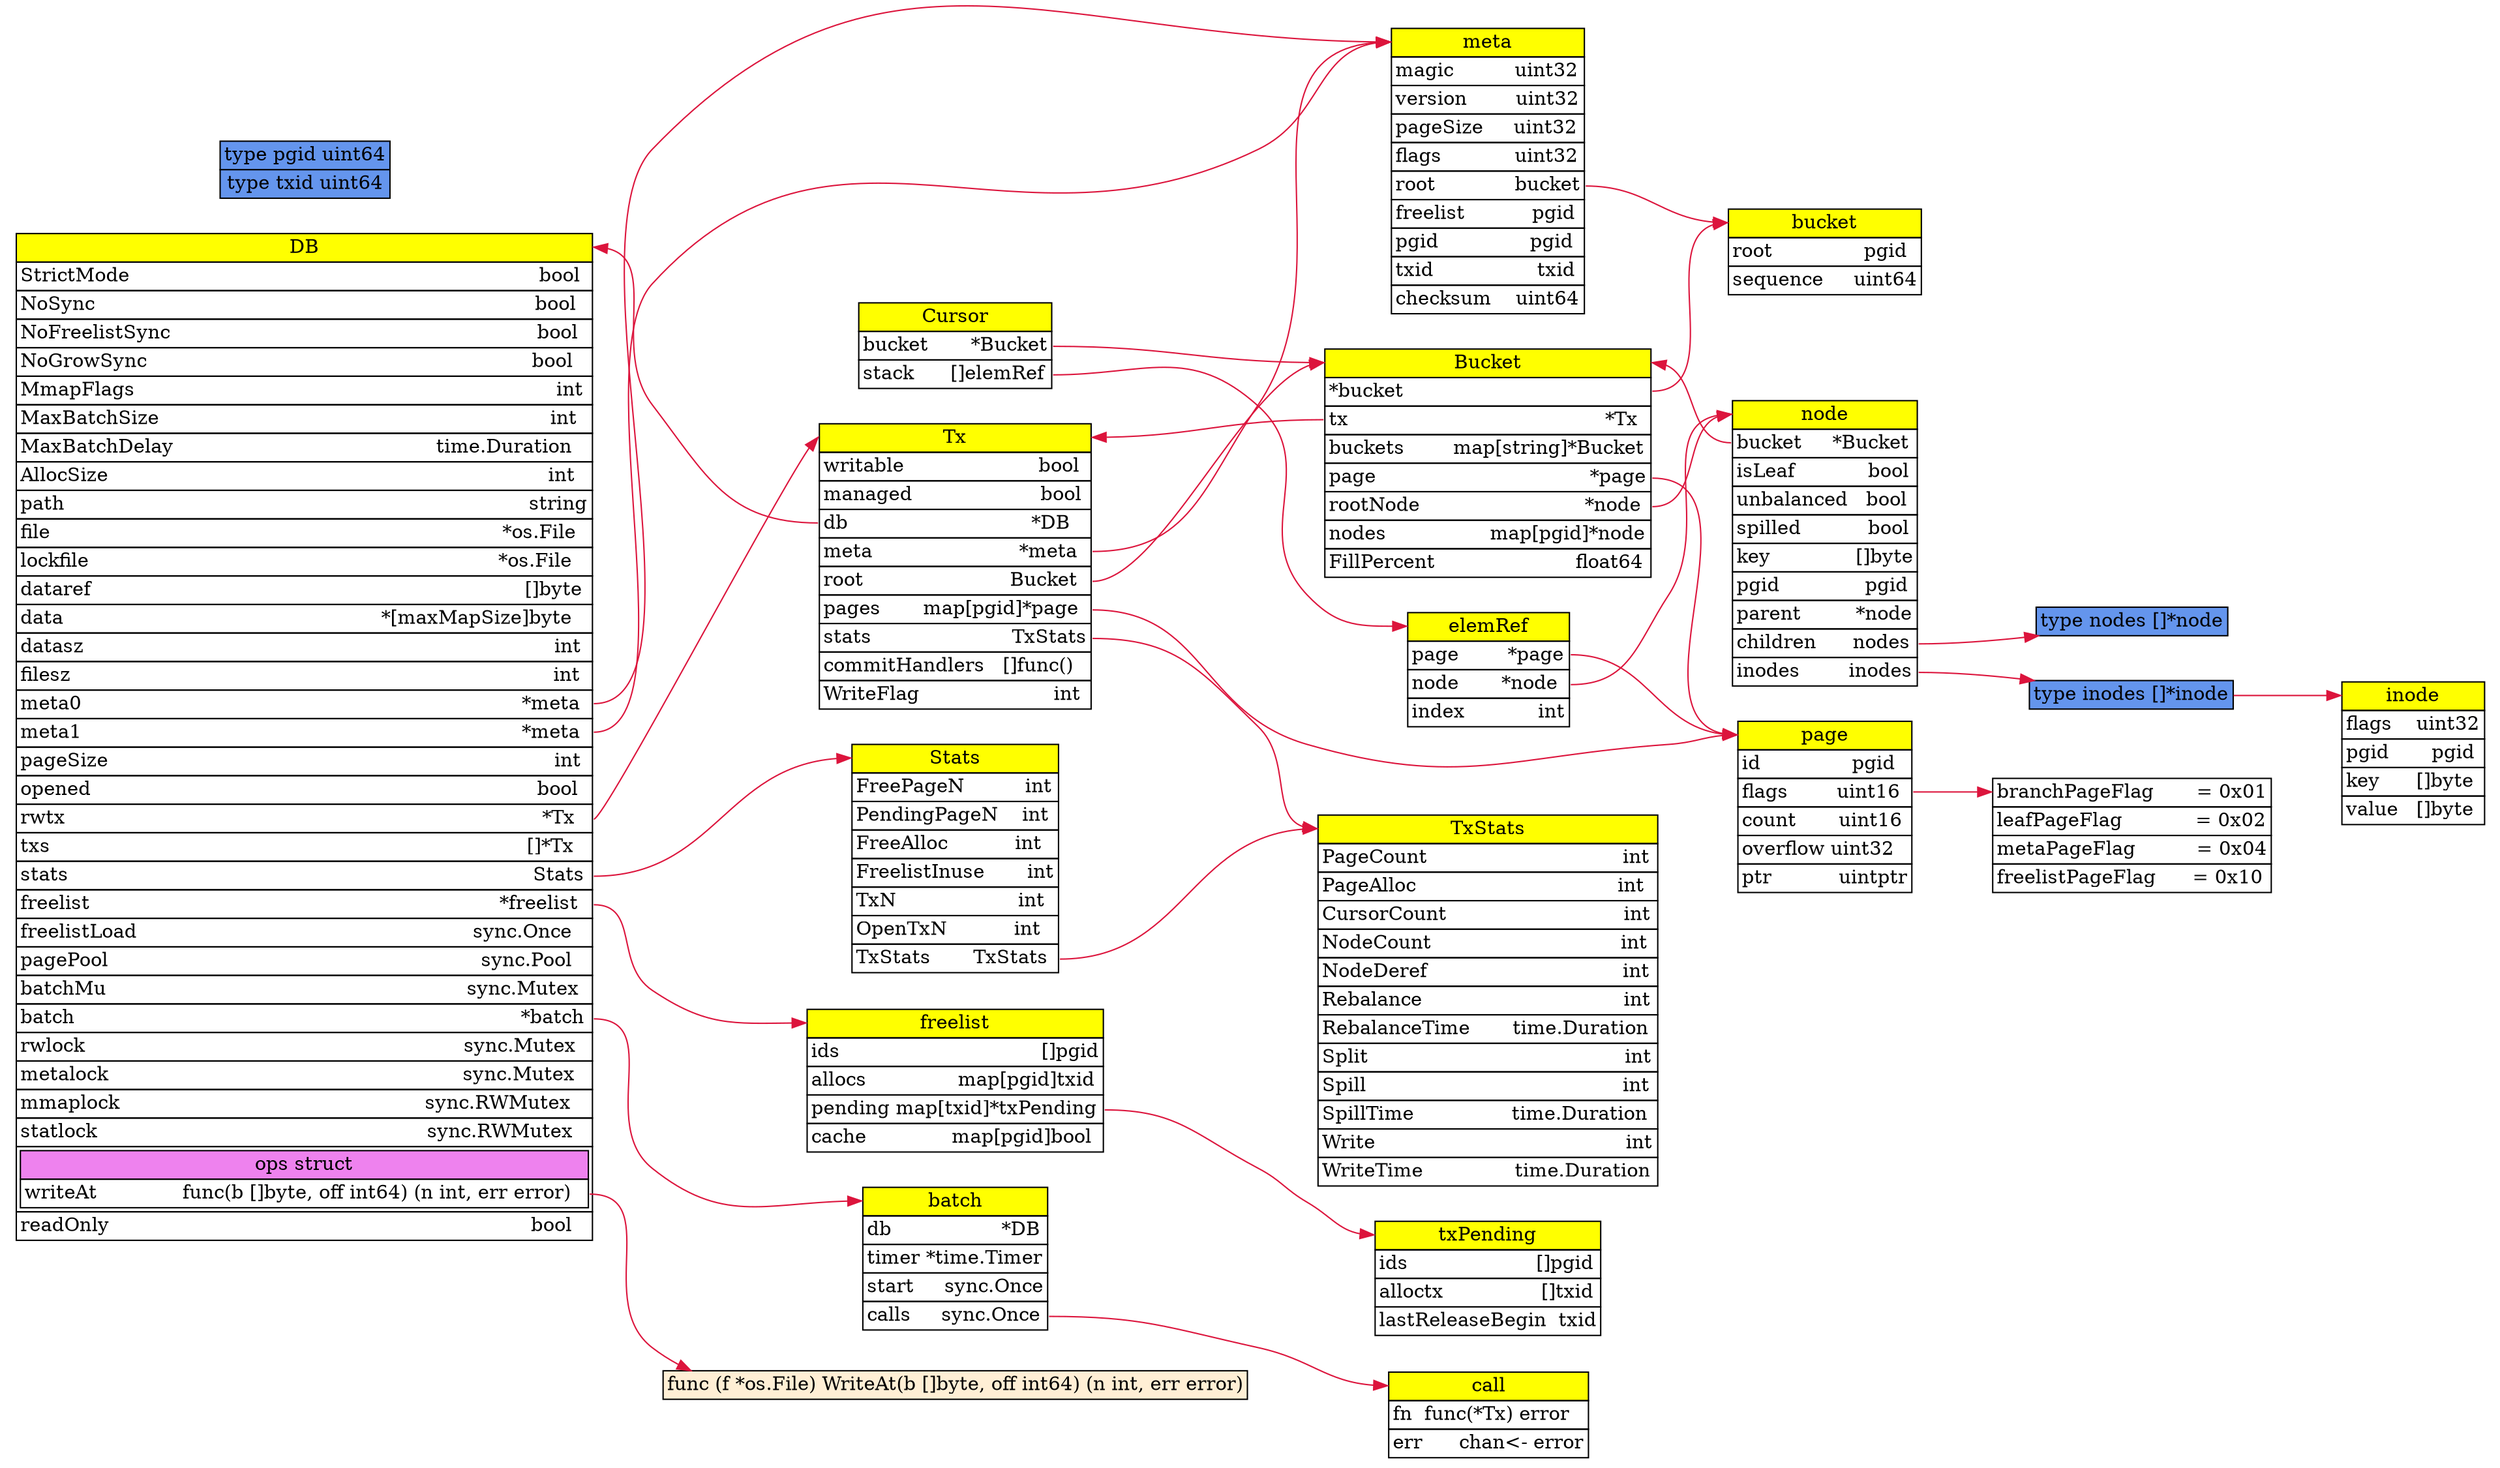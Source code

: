digraph Bolt {
    rankdir=LR;
    edge [fontname = "Verdana", fontsize = 10, color="crimson", style="solid"];
 
    DB [shape="none" label=<<table border="0" cellspacing="0">
    <tr><td bgcolor="yellow" border="1" port="head">DB</td></tr>
	<tr><td border="1" align="left">StrictMode&nbsp;&nbsp;&nbsp;&nbsp;&nbsp;&nbsp;&nbsp;&nbsp;&nbsp;&nbsp;&nbsp;&nbsp;&nbsp;&nbsp;&nbsp;&nbsp;&nbsp;&nbsp;&nbsp;&nbsp;&nbsp;&nbsp;&nbsp;&nbsp;&nbsp;&nbsp;&nbsp;&nbsp;&nbsp;&nbsp;&nbsp;&nbsp;&nbsp;&nbsp;&nbsp;&nbsp;&nbsp;&nbsp;&nbsp;&nbsp;&nbsp;&nbsp;&nbsp;&nbsp;&nbsp;&nbsp;&nbsp;&nbsp;&nbsp;&nbsp;&nbsp;&nbsp;&nbsp;&nbsp;&nbsp;&nbsp;&nbsp;&nbsp;&nbsp;&nbsp;&nbsp;&nbsp;&nbsp;&nbsp;&nbsp;&nbsp;&nbsp;bool</td></tr>
	<tr><td border="1" align="left">NoSync&nbsp;&nbsp;&nbsp;&nbsp;&nbsp;&nbsp;&nbsp;&nbsp;&nbsp;&nbsp;&nbsp;&nbsp;&nbsp;&nbsp;&nbsp;&nbsp;&nbsp;&nbsp;&nbsp;&nbsp;&nbsp;&nbsp;&nbsp;&nbsp;&nbsp;&nbsp;&nbsp;&nbsp;&nbsp;&nbsp;&nbsp;&nbsp;&nbsp;&nbsp;&nbsp;&nbsp;&nbsp;&nbsp;&nbsp;&nbsp;&nbsp;&nbsp;&nbsp;&nbsp;&nbsp;&nbsp;&nbsp;&nbsp;&nbsp;&nbsp;&nbsp;&nbsp;&nbsp;&nbsp;&nbsp;&nbsp;&nbsp;&nbsp;&nbsp;&nbsp;&nbsp;&nbsp;&nbsp;&nbsp;&nbsp;&nbsp;&nbsp;&nbsp;&nbsp;&nbsp;&nbsp;&nbsp;bool</td></tr>
	<tr><td border="1" align="left">NoFreelistSync&nbsp;&nbsp;&nbsp;&nbsp;&nbsp;&nbsp;&nbsp;&nbsp;&nbsp;&nbsp;&nbsp;&nbsp;&nbsp;&nbsp;&nbsp;&nbsp;&nbsp;&nbsp;&nbsp;&nbsp;&nbsp;&nbsp;&nbsp;&nbsp;&nbsp;&nbsp;&nbsp;&nbsp;&nbsp;&nbsp;&nbsp;&nbsp;&nbsp;&nbsp;&nbsp;&nbsp;&nbsp;&nbsp;&nbsp;&nbsp;&nbsp;&nbsp;&nbsp;&nbsp;&nbsp;&nbsp;&nbsp;&nbsp;&nbsp;&nbsp;&nbsp;&nbsp;&nbsp;&nbsp;&nbsp;&nbsp;&nbsp;&nbsp;&nbsp;&nbsp;bool</td></tr>
	<tr><td border="1" align="left">NoGrowSync&nbsp;&nbsp;&nbsp;&nbsp;&nbsp;&nbsp;&nbsp;&nbsp;&nbsp;&nbsp;&nbsp;&nbsp;&nbsp;&nbsp;&nbsp;&nbsp;&nbsp;&nbsp;&nbsp;&nbsp;&nbsp;&nbsp;&nbsp;&nbsp;&nbsp;&nbsp;&nbsp;&nbsp;&nbsp;&nbsp;&nbsp;&nbsp;&nbsp;&nbsp;&nbsp;&nbsp;&nbsp;&nbsp;&nbsp;&nbsp;&nbsp;&nbsp;&nbsp;&nbsp;&nbsp;&nbsp;&nbsp;&nbsp;&nbsp;&nbsp;&nbsp;&nbsp;&nbsp;&nbsp;&nbsp;&nbsp;&nbsp;&nbsp;&nbsp;&nbsp;&nbsp;&nbsp;&nbsp;bool</td></tr>
	<tr><td border="1" align="left">MmapFlags&nbsp;&nbsp;&nbsp;&nbsp;&nbsp;&nbsp;&nbsp;&nbsp;&nbsp;&nbsp;&nbsp;&nbsp;&nbsp;&nbsp;&nbsp;&nbsp;&nbsp;&nbsp;&nbsp;&nbsp;&nbsp;&nbsp;&nbsp;&nbsp;&nbsp;&nbsp;&nbsp;&nbsp;&nbsp;&nbsp;&nbsp;&nbsp;&nbsp;&nbsp;&nbsp;&nbsp;&nbsp;&nbsp;&nbsp;&nbsp;&nbsp;&nbsp;&nbsp;&nbsp;&nbsp;&nbsp;&nbsp;&nbsp;&nbsp;&nbsp;&nbsp;&nbsp;&nbsp;&nbsp;&nbsp;&nbsp;&nbsp;&nbsp;&nbsp;&nbsp;&nbsp;&nbsp;&nbsp;&nbsp;&nbsp;&nbsp;&nbsp;&nbsp;&nbsp;int</td></tr>
	<tr><td border="1" align="left">MaxBatchSize&nbsp;&nbsp;&nbsp;&nbsp;&nbsp;&nbsp;&nbsp;&nbsp;&nbsp;&nbsp;&nbsp;&nbsp;&nbsp;&nbsp;&nbsp;&nbsp;&nbsp;&nbsp;&nbsp;&nbsp;&nbsp;&nbsp;&nbsp;&nbsp;&nbsp;&nbsp;&nbsp;&nbsp;&nbsp;&nbsp;&nbsp;&nbsp;&nbsp;&nbsp;&nbsp;&nbsp;&nbsp;&nbsp;&nbsp;&nbsp;&nbsp;&nbsp;&nbsp;&nbsp;&nbsp;&nbsp;&nbsp;&nbsp;&nbsp;&nbsp;&nbsp;&nbsp;&nbsp;&nbsp;&nbsp;&nbsp;&nbsp;&nbsp;&nbsp;&nbsp;&nbsp;&nbsp;&nbsp;&nbsp;int</td></tr>
	<tr><td border="1" align="left">MaxBatchDelay&nbsp;&nbsp;&nbsp;&nbsp;&nbsp;&nbsp;&nbsp;&nbsp;&nbsp;&nbsp;&nbsp;&nbsp;&nbsp;&nbsp;&nbsp;&nbsp;&nbsp;&nbsp;&nbsp;&nbsp;&nbsp;&nbsp;&nbsp;&nbsp;&nbsp;&nbsp;&nbsp;&nbsp;&nbsp;&nbsp;&nbsp;&nbsp;&nbsp;&nbsp;&nbsp;&nbsp;&nbsp;&nbsp;&nbsp;&nbsp;&nbsp;&nbsp;&nbsp;time.Duration</td></tr>
	<tr><td border="1" align="left">AllocSize&nbsp;&nbsp;&nbsp;&nbsp;&nbsp;&nbsp;&nbsp;&nbsp;&nbsp;&nbsp;&nbsp;&nbsp;&nbsp;&nbsp;&nbsp;&nbsp;&nbsp;&nbsp;&nbsp;&nbsp;&nbsp;&nbsp;&nbsp;&nbsp;&nbsp;&nbsp;&nbsp;&nbsp;&nbsp;&nbsp;&nbsp;&nbsp;&nbsp;&nbsp;&nbsp;&nbsp;&nbsp;&nbsp;&nbsp;&nbsp;&nbsp;&nbsp;&nbsp;&nbsp;&nbsp;&nbsp;&nbsp;&nbsp;&nbsp;&nbsp;&nbsp;&nbsp;&nbsp;&nbsp;&nbsp;&nbsp;&nbsp;&nbsp;&nbsp;&nbsp;&nbsp;&nbsp;&nbsp;&nbsp;&nbsp;&nbsp;&nbsp;&nbsp;&nbsp;&nbsp;&nbsp;&nbsp;int</td></tr>
	<tr><td border="1" align="left">path&nbsp;&nbsp;&nbsp;&nbsp;&nbsp;&nbsp;&nbsp;&nbsp;&nbsp;&nbsp;&nbsp;&nbsp;&nbsp;&nbsp;&nbsp;&nbsp;&nbsp;&nbsp;&nbsp;&nbsp;&nbsp;&nbsp;&nbsp;&nbsp;&nbsp;&nbsp;&nbsp;&nbsp;&nbsp;&nbsp;&nbsp;&nbsp;&nbsp;&nbsp;&nbsp;&nbsp;&nbsp;&nbsp;&nbsp;&nbsp;&nbsp;&nbsp;&nbsp;&nbsp;&nbsp;&nbsp;&nbsp;&nbsp;&nbsp;&nbsp;&nbsp;&nbsp;&nbsp;&nbsp;&nbsp;&nbsp;&nbsp;&nbsp;&nbsp;&nbsp;&nbsp;&nbsp;&nbsp;&nbsp;&nbsp;&nbsp;&nbsp;&nbsp;&nbsp;&nbsp;&nbsp;&nbsp;&nbsp;&nbsp;&nbsp;&nbsp;string</td></tr>
	<tr><td border="1" align="left">file&nbsp;&nbsp;&nbsp;&nbsp;&nbsp;&nbsp;&nbsp;&nbsp;&nbsp;&nbsp;&nbsp;&nbsp;&nbsp;&nbsp;&nbsp;&nbsp;&nbsp;&nbsp;&nbsp;&nbsp;&nbsp;&nbsp;&nbsp;&nbsp;&nbsp;&nbsp;&nbsp;&nbsp;&nbsp;&nbsp;&nbsp;&nbsp;&nbsp;&nbsp;&nbsp;&nbsp;&nbsp;&nbsp;&nbsp;&nbsp;&nbsp;&nbsp;&nbsp;&nbsp;&nbsp;&nbsp;&nbsp;&nbsp;&nbsp;&nbsp;&nbsp;&nbsp;&nbsp;&nbsp;&nbsp;&nbsp;&nbsp;&nbsp;&nbsp;&nbsp;&nbsp;&nbsp;&nbsp;&nbsp;&nbsp;&nbsp;&nbsp;&nbsp;&nbsp;&nbsp;&nbsp;&nbsp;&nbsp;&nbsp;*os.File</td></tr>
	<tr><td border="1" align="left">lockfile&nbsp;&nbsp;&nbsp;&nbsp;&nbsp;&nbsp;&nbsp;&nbsp;&nbsp;&nbsp;&nbsp;&nbsp;&nbsp;&nbsp;&nbsp;&nbsp;&nbsp;&nbsp;&nbsp;&nbsp;&nbsp;&nbsp;&nbsp;&nbsp;&nbsp;&nbsp;&nbsp;&nbsp;&nbsp;&nbsp;&nbsp;&nbsp;&nbsp;&nbsp;&nbsp;&nbsp;&nbsp;&nbsp;&nbsp;&nbsp;&nbsp;&nbsp;&nbsp;&nbsp;&nbsp;&nbsp;&nbsp;&nbsp;&nbsp;&nbsp;&nbsp;&nbsp;&nbsp;&nbsp;&nbsp;&nbsp;&nbsp;&nbsp;&nbsp;&nbsp;&nbsp;&nbsp;&nbsp;&nbsp;&nbsp;&nbsp;&nbsp;*os.File</td></tr>
	<tr><td border="1" align="left">dataref&nbsp;&nbsp;&nbsp;&nbsp;&nbsp;&nbsp;&nbsp;&nbsp;&nbsp;&nbsp;&nbsp;&nbsp;&nbsp;&nbsp;&nbsp;&nbsp;&nbsp;&nbsp;&nbsp;&nbsp;&nbsp;&nbsp;&nbsp;&nbsp;&nbsp;&nbsp;&nbsp;&nbsp;&nbsp;&nbsp;&nbsp;&nbsp;&nbsp;&nbsp;&nbsp;&nbsp;&nbsp;&nbsp;&nbsp;&nbsp;&nbsp;&nbsp;&nbsp;&nbsp;&nbsp;&nbsp;&nbsp;&nbsp;&nbsp;&nbsp;&nbsp;&nbsp;&nbsp;&nbsp;&nbsp;&nbsp;&nbsp;&nbsp;&nbsp;&nbsp;&nbsp;&nbsp;&nbsp;&nbsp;&nbsp;&nbsp;&nbsp;&nbsp;&nbsp;&nbsp;&nbsp;[]byte</td></tr>
	<tr><td border="1" align="left">data&nbsp;&nbsp;&nbsp;&nbsp;&nbsp;&nbsp;&nbsp;&nbsp;&nbsp;&nbsp;&nbsp;&nbsp;&nbsp;&nbsp;&nbsp;&nbsp;&nbsp;&nbsp;&nbsp;&nbsp;&nbsp;&nbsp;&nbsp;&nbsp;&nbsp;&nbsp;&nbsp;&nbsp;&nbsp;&nbsp;&nbsp;&nbsp;&nbsp;&nbsp;&nbsp;&nbsp;&nbsp;&nbsp;&nbsp;&nbsp;&nbsp;&nbsp;&nbsp;&nbsp;&nbsp;&nbsp;&nbsp;&nbsp;&nbsp;&nbsp;&nbsp;&nbsp;*[maxMapSize]byte</td></tr>
	<tr><td border="1" align="left">datasz&nbsp;&nbsp;&nbsp;&nbsp;&nbsp;&nbsp;&nbsp;&nbsp;&nbsp;&nbsp;&nbsp;&nbsp;&nbsp;&nbsp;&nbsp;&nbsp;&nbsp;&nbsp;&nbsp;&nbsp;&nbsp;&nbsp;&nbsp;&nbsp;&nbsp;&nbsp;&nbsp;&nbsp;&nbsp;&nbsp;&nbsp;&nbsp;&nbsp;&nbsp;&nbsp;&nbsp;&nbsp;&nbsp;&nbsp;&nbsp;&nbsp;&nbsp;&nbsp;&nbsp;&nbsp;&nbsp;&nbsp;&nbsp;&nbsp;&nbsp;&nbsp;&nbsp;&nbsp;&nbsp;&nbsp;&nbsp;&nbsp;&nbsp;&nbsp;&nbsp;&nbsp;&nbsp;&nbsp;&nbsp;&nbsp;&nbsp;&nbsp;&nbsp;&nbsp;&nbsp;&nbsp;&nbsp;&nbsp;&nbsp;&nbsp;&nbsp;&nbsp;int</td></tr>
	<tr><td border="1" align="left">filesz&nbsp;&nbsp;&nbsp;&nbsp;&nbsp;&nbsp;&nbsp;&nbsp;&nbsp;&nbsp;&nbsp;&nbsp;&nbsp;&nbsp;&nbsp;&nbsp;&nbsp;&nbsp;&nbsp;&nbsp;&nbsp;&nbsp;&nbsp;&nbsp;&nbsp;&nbsp;&nbsp;&nbsp;&nbsp;&nbsp;&nbsp;&nbsp;&nbsp;&nbsp;&nbsp;&nbsp;&nbsp;&nbsp;&nbsp;&nbsp;&nbsp;&nbsp;&nbsp;&nbsp;&nbsp;&nbsp;&nbsp;&nbsp;&nbsp;&nbsp;&nbsp;&nbsp;&nbsp;&nbsp;&nbsp;&nbsp;&nbsp;&nbsp;&nbsp;&nbsp;&nbsp;&nbsp;&nbsp;&nbsp;&nbsp;&nbsp;&nbsp;&nbsp;&nbsp;&nbsp;&nbsp;&nbsp;&nbsp;&nbsp;&nbsp;&nbsp;&nbsp;&nbsp;&nbsp;int</td></tr>
	<tr><td border="1" align="left" port="meta0">meta0&nbsp;&nbsp;&nbsp;&nbsp;&nbsp;&nbsp;&nbsp;&nbsp;&nbsp;&nbsp;&nbsp;&nbsp;&nbsp;&nbsp;&nbsp;&nbsp;&nbsp;&nbsp;&nbsp;&nbsp;&nbsp;&nbsp;&nbsp;&nbsp;&nbsp;&nbsp;&nbsp;&nbsp;&nbsp;&nbsp;&nbsp;&nbsp;&nbsp;&nbsp;&nbsp;&nbsp;&nbsp;&nbsp;&nbsp;&nbsp;&nbsp;&nbsp;&nbsp;&nbsp;&nbsp;&nbsp;&nbsp;&nbsp;&nbsp;&nbsp;&nbsp;&nbsp;&nbsp;&nbsp;&nbsp;&nbsp;&nbsp;&nbsp;&nbsp;&nbsp;&nbsp;&nbsp;&nbsp;&nbsp;&nbsp;&nbsp;&nbsp;&nbsp;&nbsp;&nbsp;&nbsp;&nbsp;*meta</td></tr>
	<tr><td border="1" align="left" port="meta1">meta1&nbsp;&nbsp;&nbsp;&nbsp;&nbsp;&nbsp;&nbsp;&nbsp;&nbsp;&nbsp;&nbsp;&nbsp;&nbsp;&nbsp;&nbsp;&nbsp;&nbsp;&nbsp;&nbsp;&nbsp;&nbsp;&nbsp;&nbsp;&nbsp;&nbsp;&nbsp;&nbsp;&nbsp;&nbsp;&nbsp;&nbsp;&nbsp;&nbsp;&nbsp;&nbsp;&nbsp;&nbsp;&nbsp;&nbsp;&nbsp;&nbsp;&nbsp;&nbsp;&nbsp;&nbsp;&nbsp;&nbsp;&nbsp;&nbsp;&nbsp;&nbsp;&nbsp;&nbsp;&nbsp;&nbsp;&nbsp;&nbsp;&nbsp;&nbsp;&nbsp;&nbsp;&nbsp;&nbsp;&nbsp;&nbsp;&nbsp;&nbsp;&nbsp;&nbsp;&nbsp;&nbsp;&nbsp;*meta</td></tr>
	<tr><td border="1" align="left">pageSize&nbsp;&nbsp;&nbsp;&nbsp;&nbsp;&nbsp;&nbsp;&nbsp;&nbsp;&nbsp;&nbsp;&nbsp;&nbsp;&nbsp;&nbsp;&nbsp;&nbsp;&nbsp;&nbsp;&nbsp;&nbsp;&nbsp;&nbsp;&nbsp;&nbsp;&nbsp;&nbsp;&nbsp;&nbsp;&nbsp;&nbsp;&nbsp;&nbsp;&nbsp;&nbsp;&nbsp;&nbsp;&nbsp;&nbsp;&nbsp;&nbsp;&nbsp;&nbsp;&nbsp;&nbsp;&nbsp;&nbsp;&nbsp;&nbsp;&nbsp;&nbsp;&nbsp;&nbsp;&nbsp;&nbsp;&nbsp;&nbsp;&nbsp;&nbsp;&nbsp;&nbsp;&nbsp;&nbsp;&nbsp;&nbsp;&nbsp;&nbsp;&nbsp;&nbsp;&nbsp;&nbsp;&nbsp;&nbsp;int</td></tr>
	<tr><td border="1" align="left">opened&nbsp;&nbsp;&nbsp;&nbsp;&nbsp;&nbsp;&nbsp;&nbsp;&nbsp;&nbsp;&nbsp;&nbsp;&nbsp;&nbsp;&nbsp;&nbsp;&nbsp;&nbsp;&nbsp;&nbsp;&nbsp;&nbsp;&nbsp;&nbsp;&nbsp;&nbsp;&nbsp;&nbsp;&nbsp;&nbsp;&nbsp;&nbsp;&nbsp;&nbsp;&nbsp;&nbsp;&nbsp;&nbsp;&nbsp;&nbsp;&nbsp;&nbsp;&nbsp;&nbsp;&nbsp;&nbsp;&nbsp;&nbsp;&nbsp;&nbsp;&nbsp;&nbsp;&nbsp;&nbsp;&nbsp;&nbsp;&nbsp;&nbsp;&nbsp;&nbsp;&nbsp;&nbsp;&nbsp;&nbsp;&nbsp;&nbsp;&nbsp;&nbsp;&nbsp;&nbsp;&nbsp;&nbsp;&nbsp;bool</td></tr>
	<tr><td border="1" align="left" port="tx">rwtx&nbsp;&nbsp;&nbsp;&nbsp;&nbsp;&nbsp;&nbsp;&nbsp;&nbsp;&nbsp;&nbsp;&nbsp;&nbsp;&nbsp;&nbsp;&nbsp;&nbsp;&nbsp;&nbsp;&nbsp;&nbsp;&nbsp;&nbsp;&nbsp;&nbsp;&nbsp;&nbsp;&nbsp;&nbsp;&nbsp;&nbsp;&nbsp;&nbsp;&nbsp;&nbsp;&nbsp;&nbsp;&nbsp;&nbsp;&nbsp;&nbsp;&nbsp;&nbsp;&nbsp;&nbsp;&nbsp;&nbsp;&nbsp;&nbsp;&nbsp;&nbsp;&nbsp;&nbsp;&nbsp;&nbsp;&nbsp;&nbsp;&nbsp;&nbsp;&nbsp;&nbsp;&nbsp;&nbsp;&nbsp;&nbsp;&nbsp;&nbsp;&nbsp;&nbsp;&nbsp;&nbsp;&nbsp;&nbsp;&nbsp;&nbsp;&nbsp;&nbsp;&nbsp;*Tx</td></tr>
	<tr><td border="1" align="left">txs&nbsp;&nbsp;&nbsp;&nbsp;&nbsp;&nbsp;&nbsp;&nbsp;&nbsp;&nbsp;&nbsp;&nbsp;&nbsp;&nbsp;&nbsp;&nbsp;&nbsp;&nbsp;&nbsp;&nbsp;&nbsp;&nbsp;&nbsp;&nbsp;&nbsp;&nbsp;&nbsp;&nbsp;&nbsp;&nbsp;&nbsp;&nbsp;&nbsp;&nbsp;&nbsp;&nbsp;&nbsp;&nbsp;&nbsp;&nbsp;&nbsp;&nbsp;&nbsp;&nbsp;&nbsp;&nbsp;&nbsp;&nbsp;&nbsp;&nbsp;&nbsp;&nbsp;&nbsp;&nbsp;&nbsp;&nbsp;&nbsp;&nbsp;&nbsp;&nbsp;&nbsp;&nbsp;&nbsp;&nbsp;&nbsp;&nbsp;&nbsp;&nbsp;&nbsp;&nbsp;&nbsp;&nbsp;&nbsp;&nbsp;&nbsp;&nbsp;&nbsp;&nbsp;[]*Tx</td></tr>
	<tr><td border="1" align="left" port="stats">stats&nbsp;&nbsp;&nbsp;&nbsp;&nbsp;&nbsp;&nbsp;&nbsp;&nbsp;&nbsp;&nbsp;&nbsp;&nbsp;&nbsp;&nbsp;&nbsp;&nbsp;&nbsp;&nbsp;&nbsp;&nbsp;&nbsp;&nbsp;&nbsp;&nbsp;&nbsp;&nbsp;&nbsp;&nbsp;&nbsp;&nbsp;&nbsp;&nbsp;&nbsp;&nbsp;&nbsp;&nbsp;&nbsp;&nbsp;&nbsp;&nbsp;&nbsp;&nbsp;&nbsp;&nbsp;&nbsp;&nbsp;&nbsp;&nbsp;&nbsp;&nbsp;&nbsp;&nbsp;&nbsp;&nbsp;&nbsp;&nbsp;&nbsp;&nbsp;&nbsp;&nbsp;&nbsp;&nbsp;&nbsp;&nbsp;&nbsp;&nbsp;&nbsp;&nbsp;&nbsp;&nbsp;&nbsp;&nbsp;&nbsp;&nbsp;&nbsp;Stats</td></tr>
	<tr><td border="1" align="left" port="freelist">freelist&nbsp;&nbsp;&nbsp;&nbsp;&nbsp;&nbsp;&nbsp;&nbsp;&nbsp;&nbsp;&nbsp;&nbsp;&nbsp;&nbsp;&nbsp;&nbsp;&nbsp;&nbsp;&nbsp;&nbsp;&nbsp;&nbsp;&nbsp;&nbsp;&nbsp;&nbsp;&nbsp;&nbsp;&nbsp;&nbsp;&nbsp;&nbsp;&nbsp;&nbsp;&nbsp;&nbsp;&nbsp;&nbsp;&nbsp;&nbsp;&nbsp;&nbsp;&nbsp;&nbsp;&nbsp;&nbsp;&nbsp;&nbsp;&nbsp;&nbsp;&nbsp;&nbsp;&nbsp;&nbsp;&nbsp;&nbsp;&nbsp;&nbsp;&nbsp;&nbsp;&nbsp;&nbsp;&nbsp;&nbsp;&nbsp;&nbsp;&nbsp;*freelist</td></tr>
	<tr><td border="1" align="left" port="freelist_load">freelistLoad&nbsp;&nbsp;&nbsp;&nbsp;&nbsp;&nbsp;&nbsp;&nbsp;&nbsp;&nbsp;&nbsp;&nbsp;&nbsp;&nbsp;&nbsp;&nbsp;&nbsp;&nbsp;&nbsp;&nbsp;&nbsp;&nbsp;&nbsp;&nbsp;&nbsp;&nbsp;&nbsp;&nbsp;&nbsp;&nbsp;&nbsp;&nbsp;&nbsp;&nbsp;&nbsp;&nbsp;&nbsp;&nbsp;&nbsp;&nbsp;&nbsp;&nbsp;&nbsp;&nbsp;&nbsp;&nbsp;&nbsp;&nbsp;&nbsp;&nbsp;&nbsp;&nbsp;&nbsp;&nbsp;&nbsp;sync.Once</td></tr>
	<tr><td border="1" align="left">pagePool&nbsp;&nbsp;&nbsp;&nbsp;&nbsp;&nbsp;&nbsp;&nbsp;&nbsp;&nbsp;&nbsp;&nbsp;&nbsp;&nbsp;&nbsp;&nbsp;&nbsp;&nbsp;&nbsp;&nbsp;&nbsp;&nbsp;&nbsp;&nbsp;&nbsp;&nbsp;&nbsp;&nbsp;&nbsp;&nbsp;&nbsp;&nbsp;&nbsp;&nbsp;&nbsp;&nbsp;&nbsp;&nbsp;&nbsp;&nbsp;&nbsp;&nbsp;&nbsp;&nbsp;&nbsp;&nbsp;&nbsp;&nbsp;&nbsp;&nbsp;&nbsp;&nbsp;&nbsp;&nbsp;&nbsp;&nbsp;&nbsp;&nbsp;&nbsp;&nbsp;&nbsp;sync.Pool</td></tr>
	<tr><td border="1" align="left">batchMu&nbsp;&nbsp;&nbsp;&nbsp;&nbsp;&nbsp;&nbsp;&nbsp;&nbsp;&nbsp;&nbsp;&nbsp;&nbsp;&nbsp;&nbsp;&nbsp;&nbsp;&nbsp;&nbsp;&nbsp;&nbsp;&nbsp;&nbsp;&nbsp;&nbsp;&nbsp;&nbsp;&nbsp;&nbsp;&nbsp;&nbsp;&nbsp;&nbsp;&nbsp;&nbsp;&nbsp;&nbsp;&nbsp;&nbsp;&nbsp;&nbsp;&nbsp;&nbsp;&nbsp;&nbsp;&nbsp;&nbsp;&nbsp;&nbsp;&nbsp;&nbsp;&nbsp;&nbsp;&nbsp;&nbsp;&nbsp;&nbsp;&nbsp;&nbsp;sync.Mutex</td></tr>
	<tr><td border="1" align="left" port="batch">batch&nbsp;&nbsp;&nbsp;&nbsp;&nbsp;&nbsp;&nbsp;&nbsp;&nbsp;&nbsp;&nbsp;&nbsp;&nbsp;&nbsp;&nbsp;&nbsp;&nbsp;&nbsp;&nbsp;&nbsp;&nbsp;&nbsp;&nbsp;&nbsp;&nbsp;&nbsp;&nbsp;&nbsp;&nbsp;&nbsp;&nbsp;&nbsp;&nbsp;&nbsp;&nbsp;&nbsp;&nbsp;&nbsp;&nbsp;&nbsp;&nbsp;&nbsp;&nbsp;&nbsp;&nbsp;&nbsp;&nbsp;&nbsp;&nbsp;&nbsp;&nbsp;&nbsp;&nbsp;&nbsp;&nbsp;&nbsp;&nbsp;&nbsp;&nbsp;&nbsp;&nbsp;&nbsp;&nbsp;&nbsp;&nbsp;&nbsp;&nbsp;&nbsp;&nbsp;&nbsp;&nbsp;&nbsp;&nbsp;*batch</td></tr>

	<tr><td border="1" align="left">rwlock&nbsp;&nbsp;&nbsp;&nbsp;&nbsp;&nbsp;&nbsp;&nbsp;&nbsp;&nbsp;&nbsp;&nbsp;&nbsp;&nbsp;&nbsp;&nbsp;&nbsp;&nbsp;&nbsp;&nbsp;&nbsp;&nbsp;&nbsp;&nbsp;&nbsp;&nbsp;&nbsp;&nbsp;&nbsp;&nbsp;&nbsp;&nbsp;&nbsp;&nbsp;&nbsp;&nbsp;&nbsp;&nbsp;&nbsp;&nbsp;&nbsp;&nbsp;&nbsp;&nbsp;&nbsp;&nbsp;&nbsp;&nbsp;&nbsp;&nbsp;&nbsp;&nbsp;&nbsp;&nbsp;&nbsp;&nbsp;&nbsp;&nbsp;&nbsp;&nbsp;&nbsp;&nbsp;sync.Mutex</td></tr>
	<tr><td border="1" align="left">metalock&nbsp;&nbsp;&nbsp;&nbsp;&nbsp;&nbsp;&nbsp;&nbsp;&nbsp;&nbsp;&nbsp;&nbsp;&nbsp;&nbsp;&nbsp;&nbsp;&nbsp;&nbsp;&nbsp;&nbsp;&nbsp;&nbsp;&nbsp;&nbsp;&nbsp;&nbsp;&nbsp;&nbsp;&nbsp;&nbsp;&nbsp;&nbsp;&nbsp;&nbsp;&nbsp;&nbsp;&nbsp;&nbsp;&nbsp;&nbsp;&nbsp;&nbsp;&nbsp;&nbsp;&nbsp;&nbsp;&nbsp;&nbsp;&nbsp;&nbsp;&nbsp;&nbsp;&nbsp;&nbsp;&nbsp;&nbsp;&nbsp;&nbsp;sync.Mutex</td></tr>
	<tr><td border="1" align="left">mmaplock&nbsp;&nbsp;&nbsp;&nbsp;&nbsp;&nbsp;&nbsp;&nbsp;&nbsp;&nbsp;&nbsp;&nbsp;&nbsp;&nbsp;&nbsp;&nbsp;&nbsp;&nbsp;&nbsp;&nbsp;&nbsp;&nbsp;&nbsp;&nbsp;&nbsp;&nbsp;&nbsp;&nbsp;&nbsp;&nbsp;&nbsp;&nbsp;&nbsp;&nbsp;&nbsp;&nbsp;&nbsp;&nbsp;&nbsp;&nbsp;&nbsp;&nbsp;&nbsp;&nbsp;&nbsp;&nbsp;&nbsp;&nbsp;&nbsp;&nbsp;sync.RWMutex</td></tr>
	<tr><td border="1" align="left">statlock&nbsp;&nbsp;&nbsp;&nbsp;&nbsp;&nbsp;&nbsp;&nbsp;&nbsp;&nbsp;&nbsp;&nbsp;&nbsp;&nbsp;&nbsp;&nbsp;&nbsp;&nbsp;&nbsp;&nbsp;&nbsp;&nbsp;&nbsp;&nbsp;&nbsp;&nbsp;&nbsp;&nbsp;&nbsp;&nbsp;&nbsp;&nbsp;&nbsp;&nbsp;&nbsp;&nbsp;&nbsp;&nbsp;&nbsp;&nbsp;&nbsp;&nbsp;&nbsp;&nbsp;&nbsp;&nbsp;&nbsp;&nbsp;&nbsp;&nbsp;&nbsp;&nbsp;&nbsp;&nbsp;sync.RWMutex</td></tr>

    <tr><td border="1" align="left"><table border="0" cellspacing="0">
    <tr><td bgcolor="#EE82EE" border="1">ops struct</td></tr>
    <tr><td border="1" align="left" port="write_at">writeAt&nbsp;&nbsp;&nbsp;&nbsp;&nbsp;&nbsp;&nbsp;&nbsp;&nbsp;&nbsp;&nbsp;&nbsp;&nbsp;&nbsp;func(b []byte, off int64) (n int, err error)</td></tr>

    </table></td></tr>

	<tr><td border="1" align="left">readOnly&nbsp;&nbsp;&nbsp;&nbsp;&nbsp;&nbsp;&nbsp;&nbsp;&nbsp;&nbsp;&nbsp;&nbsp;&nbsp;&nbsp;&nbsp;&nbsp;&nbsp;&nbsp;&nbsp;&nbsp;&nbsp;&nbsp;&nbsp;&nbsp;&nbsp;&nbsp;&nbsp;&nbsp;&nbsp;&nbsp;&nbsp;&nbsp;&nbsp;&nbsp;&nbsp;&nbsp;&nbsp;&nbsp;&nbsp;&nbsp;&nbsp;&nbsp;&nbsp;&nbsp;&nbsp;&nbsp;&nbsp;&nbsp;&nbsp;&nbsp;&nbsp;&nbsp;&nbsp;&nbsp;&nbsp;&nbsp;&nbsp;&nbsp;&nbsp;&nbsp;&nbsp;&nbsp;&nbsp;&nbsp;&nbsp;&nbsp;&nbsp;&nbsp;&nbsp;bool</td></tr>
    </table>>];

    meta [shape="none" label=<<table border="0" cellspacing="0">
    <tr><td bgcolor="yellow" border="1" port="head">meta</td></tr>
	<tr><td border="1" align="left">magic&nbsp;&nbsp;&nbsp;&nbsp;&nbsp;&nbsp;&nbsp;&nbsp;&nbsp;&nbsp;uint32</td></tr>
	<tr><td border="1" align="left">version&nbsp;&nbsp;&nbsp;&nbsp;&nbsp;&nbsp;&nbsp;&nbsp;uint32</td></tr>
	<tr><td border="1" align="left">pageSize&nbsp;&nbsp;&nbsp;&nbsp;&nbsp;uint32</td></tr>
	<tr><td border="1" align="left">flags&nbsp;&nbsp;&nbsp;&nbsp;&nbsp;&nbsp;&nbsp;&nbsp;&nbsp;&nbsp;&nbsp;&nbsp;uint32</td></tr>
	<tr><td border="1" align="left" port="bucket">root&nbsp;&nbsp;&nbsp;&nbsp;&nbsp;&nbsp;&nbsp;&nbsp;&nbsp;&nbsp;&nbsp;&nbsp;&nbsp;bucket</td></tr>
	<tr><td border="1" align="left">freelist&nbsp;&nbsp;&nbsp;&nbsp;&nbsp;&nbsp;&nbsp;&nbsp;&nbsp;&nbsp;&nbsp;pgid</td></tr>
	<tr><td border="1" align="left">pgid&nbsp;&nbsp;&nbsp;&nbsp;&nbsp;&nbsp;&nbsp;&nbsp;&nbsp;&nbsp;&nbsp;&nbsp;&nbsp;&nbsp;&nbsp;pgid</td></tr>
	<tr><td border="1" align="left">txid&nbsp;&nbsp;&nbsp;&nbsp;&nbsp;&nbsp;&nbsp;&nbsp;&nbsp;&nbsp;&nbsp;&nbsp;&nbsp;&nbsp;&nbsp;&nbsp;&nbsp;txid</td></tr>
	<tr><td border="1" align="left">checksum&nbsp;&nbsp;&nbsp;&nbsp;uint64</td></tr>
    </table>>];

    bucket [shape="none" label=<<table border="0" cellspacing="0">
    <tr><td bgcolor="yellow" border="1" port="head">bucket</td></tr>
	<tr><td border="1" align="left">root&nbsp;&nbsp;&nbsp;&nbsp;&nbsp;&nbsp;&nbsp;&nbsp;&nbsp;&nbsp;&nbsp;&nbsp;&nbsp;&nbsp;&nbsp;pgid</td></tr>
	<tr><td border="1" align="left">sequence&nbsp;&nbsp;&nbsp;&nbsp;&nbsp;uint64</td></tr>
    </table>>];

    Tx [shape="none" label=<<table border="0" cellspacing="0">
    <tr><td bgcolor="yellow" border="1" port="head">Tx</td></tr>
	<tr><td border="1" align="left">writable&nbsp;&nbsp;&nbsp;&nbsp;&nbsp;&nbsp;&nbsp;&nbsp;&nbsp;&nbsp;&nbsp;&nbsp;&nbsp;&nbsp;&nbsp;&nbsp;&nbsp;&nbsp;&nbsp;&nbsp;&nbsp;&nbsp;bool</td></tr>
	<tr><td border="1" align="left">managed&nbsp;&nbsp;&nbsp;&nbsp;&nbsp;&nbsp;&nbsp;&nbsp;&nbsp;&nbsp;&nbsp;&nbsp;&nbsp;&nbsp;&nbsp;&nbsp;&nbsp;&nbsp;&nbsp;&nbsp;&nbsp;bool</td></tr>
	<tr><td border="1" align="left" port="db">db&nbsp;&nbsp;&nbsp;&nbsp;&nbsp;&nbsp;&nbsp;&nbsp;&nbsp;&nbsp;&nbsp;&nbsp;&nbsp;&nbsp;&nbsp;&nbsp;&nbsp;&nbsp;&nbsp;&nbsp;&nbsp;&nbsp;&nbsp;&nbsp;&nbsp;&nbsp;&nbsp;&nbsp;&nbsp;&nbsp;*DB</td></tr>
    <tr><td border="1" align="left" port="meta">meta&nbsp;&nbsp;&nbsp;&nbsp;&nbsp;&nbsp;&nbsp;&nbsp;&nbsp;&nbsp;&nbsp;&nbsp;&nbsp;&nbsp;&nbsp;&nbsp;&nbsp;&nbsp;&nbsp;&nbsp;&nbsp;&nbsp;&nbsp;&nbsp;*meta</td></tr>
    <tr><td border="1" align="left" port="bucket">root&nbsp;&nbsp;&nbsp;&nbsp;&nbsp;&nbsp;&nbsp;&nbsp;&nbsp;&nbsp;&nbsp;&nbsp;&nbsp;&nbsp;&nbsp;&nbsp;&nbsp;&nbsp;&nbsp;&nbsp;&nbsp;&nbsp;&nbsp;&nbsp;Bucket</td></tr>
    <tr><td border="1" align="left" port="page">pages&nbsp;&nbsp;&nbsp;&nbsp;&nbsp;&nbsp;&nbsp;map[pgid]*page</td></tr>
    <tr><td border="1" align="left" port="stats">stats&nbsp;&nbsp;&nbsp;&nbsp;&nbsp;&nbsp;&nbsp;&nbsp;&nbsp;&nbsp;&nbsp;&nbsp;&nbsp;&nbsp;&nbsp;&nbsp;&nbsp;&nbsp;&nbsp;&nbsp;&nbsp;&nbsp;&nbsp;TxStats</td></tr>
    <tr><td border="1" align="left" port="commit_handler">commitHandlers&nbsp;&nbsp;&nbsp;[]func()</td></tr>
    <tr><td border="1" align="left">WriteFlag&nbsp;&nbsp;&nbsp;&nbsp;&nbsp;&nbsp;&nbsp;&nbsp;&nbsp;&nbsp;&nbsp;&nbsp;&nbsp;&nbsp;&nbsp;&nbsp;&nbsp;&nbsp;&nbsp;&nbsp;&nbsp;&nbsp;int</td></tr>
    </table>>];

    Bucket [shape="none" label=<<table border="0" cellspacing="0">
    <tr><td bgcolor="yellow" border="1" port="head">Bucket</td></tr>
	<tr><td border="1" align="left" port="bucket">*bucket</td></tr>
	<tr><td border="1" align="left" port="tx">tx&nbsp;&nbsp;&nbsp;&nbsp;&nbsp;&nbsp;&nbsp;&nbsp;&nbsp;&nbsp;&nbsp;&nbsp;&nbsp;&nbsp;&nbsp;&nbsp;&nbsp;&nbsp;&nbsp;&nbsp;&nbsp;&nbsp;&nbsp;&nbsp;&nbsp;&nbsp;&nbsp;&nbsp;&nbsp;&nbsp;&nbsp;&nbsp;&nbsp;&nbsp;&nbsp;&nbsp;&nbsp;&nbsp;&nbsp;&nbsp;&nbsp;&nbsp;*Tx</td></tr>
	<tr><td border="1" align="left">buckets&nbsp;&nbsp;&nbsp;&nbsp;&nbsp;&nbsp;&nbsp;&nbsp;map[string]*Bucket</td></tr>
	<tr><td border="1" align="left" port="page">page&nbsp;&nbsp;&nbsp;&nbsp;&nbsp;&nbsp;&nbsp;&nbsp;&nbsp;&nbsp;&nbsp;&nbsp;&nbsp;&nbsp;&nbsp;&nbsp;&nbsp;&nbsp;&nbsp;&nbsp;&nbsp;&nbsp;&nbsp;&nbsp;&nbsp;&nbsp;&nbsp;&nbsp;&nbsp;&nbsp;&nbsp;&nbsp;&nbsp;&nbsp;&nbsp;*page</td></tr>
	<tr><td border="1" align="left" port="root">rootNode&nbsp;&nbsp;&nbsp;&nbsp;&nbsp;&nbsp;&nbsp;&nbsp;&nbsp;&nbsp;&nbsp;&nbsp;&nbsp;&nbsp;&nbsp;&nbsp;&nbsp;&nbsp;&nbsp;&nbsp;&nbsp;&nbsp;&nbsp;&nbsp;&nbsp;&nbsp;&nbsp;*node</td></tr>
	<tr><td border="1" align="left" port="nodes">nodes&nbsp;&nbsp;&nbsp;&nbsp;&nbsp;&nbsp;&nbsp;&nbsp;&nbsp;&nbsp;&nbsp;&nbsp;&nbsp;&nbsp;&nbsp;&nbsp;&nbsp;map[pgid]*node</td></tr>
	<tr><td border="1" align="left">FillPercent&nbsp;&nbsp;&nbsp;&nbsp;&nbsp;&nbsp;&nbsp;&nbsp;&nbsp;&nbsp;&nbsp;&nbsp;&nbsp;&nbsp;&nbsp;&nbsp;&nbsp;&nbsp;&nbsp;&nbsp;&nbsp;&nbsp;&nbsp;float64</td></tr>
    </table>>];

    xpage [shape="none" label=<<table border="0" cellspacing="0">
    <tr><td bgcolor="yellow" border="1" port="head">page</td></tr>
    <tr><td border="1" align="left">id&nbsp;&nbsp;&nbsp;&nbsp;&nbsp;&nbsp;&nbsp;&nbsp;&nbsp;&nbsp;&nbsp;&nbsp;&nbsp;&nbsp;&nbsp;pgid</td></tr>
    <tr><td border="1" align="left" port="flag">flags&nbsp;&nbsp;&nbsp;&nbsp;&nbsp;&nbsp;&nbsp;&nbsp;uint16</td></tr>
    <tr><td border="1" align="left">count&nbsp;&nbsp;&nbsp;&nbsp;&nbsp;&nbsp;&nbsp;uint16</td></tr>
    <tr><td border="1" align="left">overflow&nbsp;uint32</td></tr>
    <tr><td border="1" align="left">ptr&nbsp;&nbsp;&nbsp;&nbsp;&nbsp;&nbsp;&nbsp;&nbsp;&nbsp;&nbsp;&nbsp;uintptr</td></tr>
    </table>>];

    page_flag [shape="none" label=<<table border="0" cellspacing="0">
	<tr><td border="1" align="left" port="head">branchPageFlag&nbsp;&nbsp;&nbsp;&nbsp;&nbsp;&nbsp;&nbsp;=&nbsp;0x01</td></tr>
	<tr><td border="1" align="left">leafPageFlag&nbsp;&nbsp;&nbsp;&nbsp;&nbsp;&nbsp;&nbsp;&nbsp;&nbsp;&nbsp;&nbsp;&nbsp;=&nbsp;0x02</td></tr>
	<tr><td border="1" align="left">metaPageFlag&nbsp;&nbsp;&nbsp;&nbsp;&nbsp;&nbsp;&nbsp;&nbsp;&nbsp;&nbsp;=&nbsp;0x04</td></tr>
	<tr><td border="1" align="left">freelistPageFlag&nbsp;&nbsp;&nbsp;&nbsp;&nbsp;&nbsp;=&nbsp;0x10</td></tr>
    </table>>];

    xnode [shape="none" label=<<table border="0" cellspacing="0">
    <tr><td bgcolor="yellow" border="1" port="head">node</td></tr>
    <tr><td border="1" align="left" port="bucket">bucket&nbsp;&nbsp;&nbsp;&nbsp;&nbsp;*Bucket</td></tr>
    <tr><td border="1" align="left">isLeaf&nbsp;&nbsp;&nbsp;&nbsp;&nbsp;&nbsp;&nbsp;&nbsp;&nbsp;&nbsp;&nbsp;&nbsp;bool</td></tr>
    <tr><td border="1" align="left">unbalanced&nbsp;&nbsp;&nbsp;bool</td></tr>
    <tr><td border="1" align="left">spilled&nbsp;&nbsp;&nbsp;&nbsp;&nbsp;&nbsp;&nbsp;&nbsp;&nbsp;&nbsp;&nbsp;bool</td></tr>
    <tr><td border="1" align="left">key&nbsp;&nbsp;&nbsp;&nbsp;&nbsp;&nbsp;&nbsp;&nbsp;&nbsp;&nbsp;&nbsp;&nbsp;&nbsp;&nbsp;[]byte</td></tr>
    <tr><td border="1" align="left">pgid&nbsp;&nbsp;&nbsp;&nbsp;&nbsp;&nbsp;&nbsp;&nbsp;&nbsp;&nbsp;&nbsp;&nbsp;&nbsp;&nbsp;pgid</td></tr>
    <tr><td border="1" align="left">parent&nbsp;&nbsp;&nbsp;&nbsp;&nbsp;&nbsp;&nbsp;&nbsp;&nbsp;*node</td></tr>
    <tr><td border="1" align="left" port="children">children&nbsp;&nbsp;&nbsp;&nbsp;&nbsp;&nbsp;nodes</td></tr>
    <tr><td border="1" align="left" port="inodes">inodes&nbsp;&nbsp;&nbsp;&nbsp;&nbsp;&nbsp;&nbsp;&nbsp;inodes</td></tr>
    </table>>];

    nodes[shape="none" label=<<table border="0" cellspacing="0">
    <tr><td bgcolor="#6495ED" border="1" port="head">type nodes []*node</td></tr>
    </table>>];

    inodes[shape="none" label=<<table border="0" cellspacing="0">
    <tr><td bgcolor="#6495ED" border="1" port="head">type inodes []*inode</td></tr>
    </table>>];

    inode [shape="none" label=<<table border="0" cellspacing="0">
    <tr><td bgcolor="yellow" border="1" port="head">inode</td></tr>
    <tr><td border="1" align="left">flags&nbsp;&nbsp;&nbsp;&nbsp;uint32</td></tr>
    <tr><td border="1" align="left">pgid&nbsp;&nbsp;&nbsp;&nbsp;&nbsp;&nbsp;&nbsp;pgid</td></tr>
    <tr><td border="1" align="left">key&nbsp;&nbsp;&nbsp;&nbsp;&nbsp;&nbsp;[]byte</td></tr>
    <tr><td border="1" align="left">value&nbsp;&nbsp;&nbsp;[]byte</td></tr>
    </table>>];

    typedef[shape="none" label=<<table border="0" cellspacing="0">
    <tr><td bgcolor="#6495ED" border="1">type pgid uint64</td></tr>
    <tr><td bgcolor="#6495ED" border="1">type txid uint64</td></tr>
    </table>>];

    TxStats [shape="none" label=<<table border="0" cellspacing="0">
    <tr><td bgcolor="yellow" border="1" port="head">TxStats</td></tr>
    <tr><td border="1" align="left">PageCount&nbsp;&nbsp;&nbsp;&nbsp;&nbsp;&nbsp;&nbsp;&nbsp;&nbsp;&nbsp;&nbsp;&nbsp;&nbsp;&nbsp;&nbsp;&nbsp;&nbsp;&nbsp;&nbsp;&nbsp;&nbsp;&nbsp;&nbsp;&nbsp;&nbsp;&nbsp;&nbsp;&nbsp;&nbsp;&nbsp;&nbsp;&nbsp;int</td></tr>
    <tr><td border="1" align="left">PageAlloc&nbsp;&nbsp;&nbsp;&nbsp;&nbsp;&nbsp;&nbsp;&nbsp;&nbsp;&nbsp;&nbsp;&nbsp;&nbsp;&nbsp;&nbsp;&nbsp;&nbsp;&nbsp;&nbsp;&nbsp;&nbsp;&nbsp;&nbsp;&nbsp;&nbsp;&nbsp;&nbsp;&nbsp;&nbsp;&nbsp;&nbsp;&nbsp;&nbsp;int</td></tr>
    <tr><td border="1" align="left">CursorCount&nbsp;&nbsp;&nbsp;&nbsp;&nbsp;&nbsp;&nbsp;&nbsp;&nbsp;&nbsp;&nbsp;&nbsp;&nbsp;&nbsp;&nbsp;&nbsp;&nbsp;&nbsp;&nbsp;&nbsp;&nbsp;&nbsp;&nbsp;&nbsp;&nbsp;&nbsp;&nbsp;&nbsp;&nbsp;int</td></tr>
    <tr><td border="1" align="left">NodeCount&nbsp;&nbsp;&nbsp;&nbsp;&nbsp;&nbsp;&nbsp;&nbsp;&nbsp;&nbsp;&nbsp;&nbsp;&nbsp;&nbsp;&nbsp;&nbsp;&nbsp;&nbsp;&nbsp;&nbsp;&nbsp;&nbsp;&nbsp;&nbsp;&nbsp;&nbsp;&nbsp;&nbsp;&nbsp;&nbsp;&nbsp;int</td></tr>
    <tr><td border="1" align="left">NodeDeref&nbsp;&nbsp;&nbsp;&nbsp;&nbsp;&nbsp;&nbsp;&nbsp;&nbsp;&nbsp;&nbsp;&nbsp;&nbsp;&nbsp;&nbsp;&nbsp;&nbsp;&nbsp;&nbsp;&nbsp;&nbsp;&nbsp;&nbsp;&nbsp;&nbsp;&nbsp;&nbsp;&nbsp;&nbsp;&nbsp;&nbsp;&nbsp;int</td></tr>
    <tr><td border="1" align="left">Rebalance&nbsp;&nbsp;&nbsp;&nbsp;&nbsp;&nbsp;&nbsp;&nbsp;&nbsp;&nbsp;&nbsp;&nbsp;&nbsp;&nbsp;&nbsp;&nbsp;&nbsp;&nbsp;&nbsp;&nbsp;&nbsp;&nbsp;&nbsp;&nbsp;&nbsp;&nbsp;&nbsp;&nbsp;&nbsp;&nbsp;&nbsp;&nbsp;&nbsp;int</td></tr>
    <tr><td border="1" align="left">RebalanceTime&nbsp;&nbsp;&nbsp;&nbsp;&nbsp;&nbsp;&nbsp;time.Duration</td></tr>
    <tr><td border="1" align="left">Split&nbsp;&nbsp;&nbsp;&nbsp;&nbsp;&nbsp;&nbsp;&nbsp;&nbsp;&nbsp;&nbsp;&nbsp;&nbsp;&nbsp;&nbsp;&nbsp;&nbsp;&nbsp;&nbsp;&nbsp;&nbsp;&nbsp;&nbsp;&nbsp;&nbsp;&nbsp;&nbsp;&nbsp;&nbsp;&nbsp;&nbsp;&nbsp;&nbsp;&nbsp;&nbsp;&nbsp;&nbsp;&nbsp;&nbsp;&nbsp;&nbsp;&nbsp;int</td></tr>
    <tr><td border="1" align="left">Spill&nbsp;&nbsp;&nbsp;&nbsp;&nbsp;&nbsp;&nbsp;&nbsp;&nbsp;&nbsp;&nbsp;&nbsp;&nbsp;&nbsp;&nbsp;&nbsp;&nbsp;&nbsp;&nbsp;&nbsp;&nbsp;&nbsp;&nbsp;&nbsp;&nbsp;&nbsp;&nbsp;&nbsp;&nbsp;&nbsp;&nbsp;&nbsp;&nbsp;&nbsp;&nbsp;&nbsp;&nbsp;&nbsp;&nbsp;&nbsp;&nbsp;&nbsp;int</td></tr>
    <tr><td border="1" align="left">SpillTime&nbsp;&nbsp;&nbsp;&nbsp;&nbsp;&nbsp;&nbsp;&nbsp;&nbsp;&nbsp;&nbsp;&nbsp;&nbsp;&nbsp;&nbsp;&nbsp;time.Duration</td></tr>
    <tr><td border="1" align="left">Write&nbsp;&nbsp;&nbsp;&nbsp;&nbsp;&nbsp;&nbsp;&nbsp;&nbsp;&nbsp;&nbsp;&nbsp;&nbsp;&nbsp;&nbsp;&nbsp;&nbsp;&nbsp;&nbsp;&nbsp;&nbsp;&nbsp;&nbsp;&nbsp;&nbsp;&nbsp;&nbsp;&nbsp;&nbsp;&nbsp;&nbsp;&nbsp;&nbsp;&nbsp;&nbsp;&nbsp;&nbsp;&nbsp;&nbsp;&nbsp;&nbsp;int</td></tr>
    <tr><td border="1" align="left">WriteTime&nbsp;&nbsp;&nbsp;&nbsp;&nbsp;&nbsp;&nbsp;&nbsp;&nbsp;&nbsp;&nbsp;&nbsp;&nbsp;&nbsp;&nbsp;time.Duration</td></tr>
    </table>>];

    freelist [shape="none" label=<<table border="0" cellspacing="0">
    <tr><td bgcolor="yellow" border="1" port="head">freelist</td></tr>
    <tr><td border="1" align="left">ids&nbsp;&nbsp;&nbsp;&nbsp;&nbsp;&nbsp;&nbsp;&nbsp;&nbsp;&nbsp;&nbsp;&nbsp;&nbsp;&nbsp;&nbsp;&nbsp;&nbsp;&nbsp;&nbsp;&nbsp;&nbsp;&nbsp;&nbsp;&nbsp;&nbsp;&nbsp;&nbsp;&nbsp;&nbsp;&nbsp;&nbsp;&nbsp;&nbsp;[]pgid</td></tr>
    <tr><td border="1" align="left">allocs&nbsp;&nbsp;&nbsp;&nbsp;&nbsp;&nbsp;&nbsp;&nbsp;&nbsp;&nbsp;&nbsp;&nbsp;&nbsp;&nbsp;&nbsp;map[pgid]txid</td></tr>
    <tr><td border="1" align="left" port="txPending">pending&nbsp;map[txid]*txPending</td></tr>
    <tr><td border="1" align="left">cache&nbsp;&nbsp;&nbsp;&nbsp;&nbsp;&nbsp;&nbsp;&nbsp;&nbsp;&nbsp;&nbsp;&nbsp;&nbsp;&nbsp;map[pgid]bool</td></tr>
    </table>>];

    txPending [shape="none" label=<<table border="0" cellspacing="0">
    <tr><td bgcolor="yellow" border="1" port="head">txPending</td></tr>
    <tr><td border="1" align="left">ids&nbsp;&nbsp;&nbsp;&nbsp;&nbsp;&nbsp;&nbsp;&nbsp;&nbsp;&nbsp;&nbsp;&nbsp;&nbsp;&nbsp;&nbsp;&nbsp;&nbsp;&nbsp;&nbsp;&nbsp;&nbsp;[]pgid</td></tr>
    <tr><td border="1" align="left">alloctx&nbsp;&nbsp;&nbsp;&nbsp;&nbsp;&nbsp;&nbsp;&nbsp;&nbsp;&nbsp;&nbsp;&nbsp;&nbsp;&nbsp;&nbsp;&nbsp;[]txid</td></tr>
    <tr><td border="1" align="left">lastReleaseBegin&nbsp;&nbsp;txid</td></tr>
    </table>>];

    batch [shape="none" label=<<table border="0" cellspacing="0">
    <tr><td bgcolor="yellow" border="1" port="head">batch</td></tr>
    <tr><td border="1" align="left">db&nbsp;&nbsp;&nbsp;&nbsp;&nbsp;&nbsp;&nbsp;&nbsp;&nbsp;&nbsp;&nbsp;&nbsp;&nbsp;&nbsp;&nbsp;&nbsp;&nbsp;&nbsp;*DB</td></tr>
    <tr><td border="1" align="left">timer&nbsp;*time.Timer</td></tr>
    <tr><td border="1" align="left">start&nbsp;&nbsp;&nbsp;&nbsp;&nbsp;sync.Once</td></tr>
    <tr><td border="1" align="left" port="call">calls&nbsp;&nbsp;&nbsp;&nbsp;&nbsp;sync.Once</td></tr>
    </table>>];

    call [shape="none" label=<<table border="0" cellspacing="0">
    <tr><td bgcolor="yellow" border="1" port="head">call</td></tr>
    <tr><td border="1" align="left">fn&nbsp;&nbsp;func(*Tx) error</td></tr>
    <tr><td border="1" align="left">err&nbsp;&nbsp;&nbsp;&nbsp;&nbsp;&nbsp;chan&lt;- error</td></tr>
    </table>>];

    Stats [shape="none" label=<<table border="0" cellspacing="0">
    <tr><td bgcolor="yellow" border="1" port="head">Stats</td></tr>
    <tr><td border="1" align="left">FreePageN&nbsp;&nbsp;&nbsp;&nbsp;&nbsp;&nbsp;&nbsp;&nbsp;&nbsp;&nbsp;int</td></tr>
    <tr><td border="1" align="left">PendingPageN&nbsp;&nbsp;&nbsp;&nbsp;int</td></tr>
    <tr><td border="1" align="left">FreeAlloc&nbsp;&nbsp;&nbsp;&nbsp;&nbsp;&nbsp;&nbsp;&nbsp;&nbsp;&nbsp;&nbsp;int</td></tr>
    <tr><td border="1" align="left">FreelistInuse&nbsp;&nbsp;&nbsp;&nbsp;&nbsp;&nbsp;&nbsp;int</td></tr>
    <tr><td border="1" align="left">TxN&nbsp;&nbsp;&nbsp;&nbsp;&nbsp;&nbsp;&nbsp;&nbsp;&nbsp;&nbsp;&nbsp;&nbsp;&nbsp;&nbsp;&nbsp;&nbsp;&nbsp;&nbsp;&nbsp;&nbsp;int</td></tr>
    <tr><td border="1" align="left">OpenTxN&nbsp;&nbsp;&nbsp;&nbsp;&nbsp;&nbsp;&nbsp;&nbsp;&nbsp;&nbsp;&nbsp;int</td></tr>
    <tr><td border="1" align="left" port="tx_stats">TxStats&nbsp;&nbsp;&nbsp;&nbsp;&nbsp;&nbsp;&nbsp;TxStats</td></tr>
    </table>>];

    os_write_at [shape="none" label=<<table border="0" cellspacing="0">
    <tr><td bgcolor="#FFEFD5" border="1" port="head">func (f *os.File) WriteAt(b []byte, off int64) (n int, err error)</td></tr>
    </table>>];

    Cursor [shape="none" label=<<table border="0" cellspacing="0">
    <tr><td bgcolor="yellow" border="1" port="head">Cursor</td></tr>
    <tr><td border="1" align="left" port="bucket">bucket&nbsp;&nbsp;&nbsp;&nbsp;&nbsp;&nbsp;&nbsp;*Bucket</td></tr>
    <tr><td border="1" align="left" port="stack">stack&nbsp;&nbsp;&nbsp;&nbsp;&nbsp;&nbsp;[]elemRef</td></tr>
    </table>>];

    elemRef [shape="none" label=<<table border="0" cellspacing="0">
    <tr><td bgcolor="yellow" border="1" port="head">elemRef</td></tr>
    <tr><td border="1" align="left" port="page">page&nbsp;&nbsp;&nbsp;&nbsp;&nbsp;&nbsp;&nbsp;&nbsp;*page</td></tr>
    <tr><td border="1" align="left" port="xnode">node&nbsp;&nbsp;&nbsp;&nbsp;&nbsp;&nbsp;&nbsp;*node</td></tr>
    <tr><td border="1" align="left">index&nbsp;&nbsp;&nbsp;&nbsp;&nbsp;&nbsp;&nbsp;&nbsp;&nbsp;&nbsp;&nbsp;&nbsp;int</td></tr>
    </table>>];

    DB:meta0 -> meta:head;
    DB:meta1 -> meta:head;
    DB:tx -> Tx:head;
    DB:freelist -> freelist:head;
    DB:batch -> batch:head;
    DB:stats -> Stats:head;
    DB:write_at -> os_write_at:head;

    freelist:txPending -> txPending:head;
    batch:call -> call:head;
    Stats:tx_stats -> TxStats:head;

    meta:bucket -> bucket:head;

    Tx:db -> DB:head;
    Tx:meta -> meta:head;
    Tx:stats -> TxStats:head;
    Tx:page -> xpage:head;
    Tx:bucket -> Bucket:head;

    Bucket:page -> xpage:head;
    Bucket:root -> xnode:head;
    Bucket:tx -> Tx:head;
    Bucket:bucket -> bucket:head;

    xnode:bucket -> Bucket:head;
    xnode:children -> nodes:head;
    xnode:inodes -> inodes:head;

    xpage:flag -> page_flag:head;
    inodes:head -> inode:head;

    Cursor:bucket -> Bucket:head;
    Cursor:stack -> elemRef:head;

    elemRef:page -> xpage:head;
    elemRef:xnode -> xnode:head;
}
